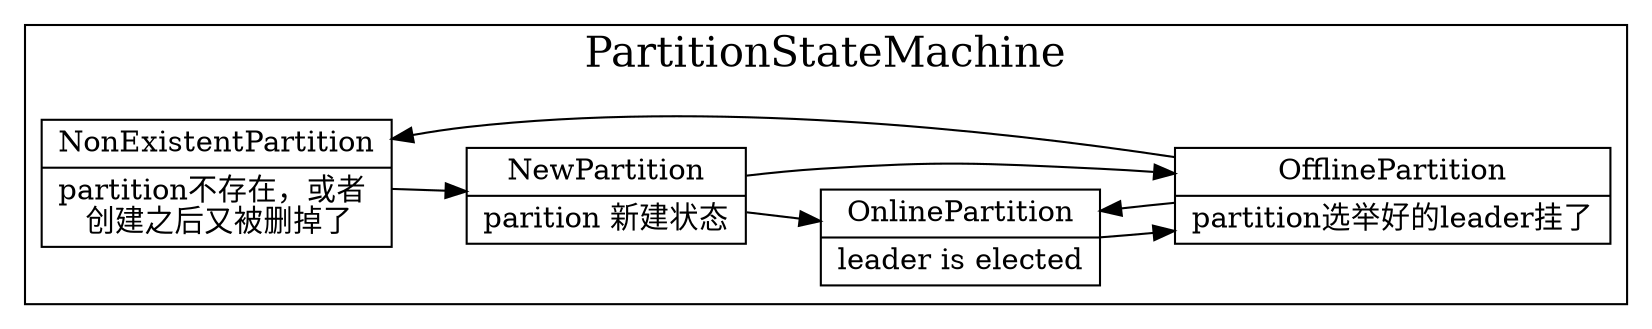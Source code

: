digraph partition_state_machine {
  node[shape=box];
  newrank=true;
  rankdir=LR;
  subgraph cluster_PartitionStateMachine {
    graph[label="PartitionStateMachine";fontsize=20;];
    NonExistentPartition[shape="record";
      label="{{
        NonExistentPartition|
        partition不存在，或者\l 
        创建之后又被删掉了
      }}";
    ];

    NewPartition[shape="record";
      label="{{
        NewPartition|
        parition 新建状态
      }}";
    ];
    OnlinePartition[shape="record";
      label="{{
        OnlinePartition|
        leader is elected
      }}";
    ];
    OfflinePartition[shape="record";
      label="{{
        OfflinePartition|
        partition选举好的leader挂了
      }}";
    ];

    OfflinePartition -> NonExistentPartition;
    NonExistentPartition -> NewPartition;
    {NewPartition, OfflinePartition} -> OnlinePartition;
    {NewPartition, OnlinePartition} -> OfflinePartition;
  }
}
